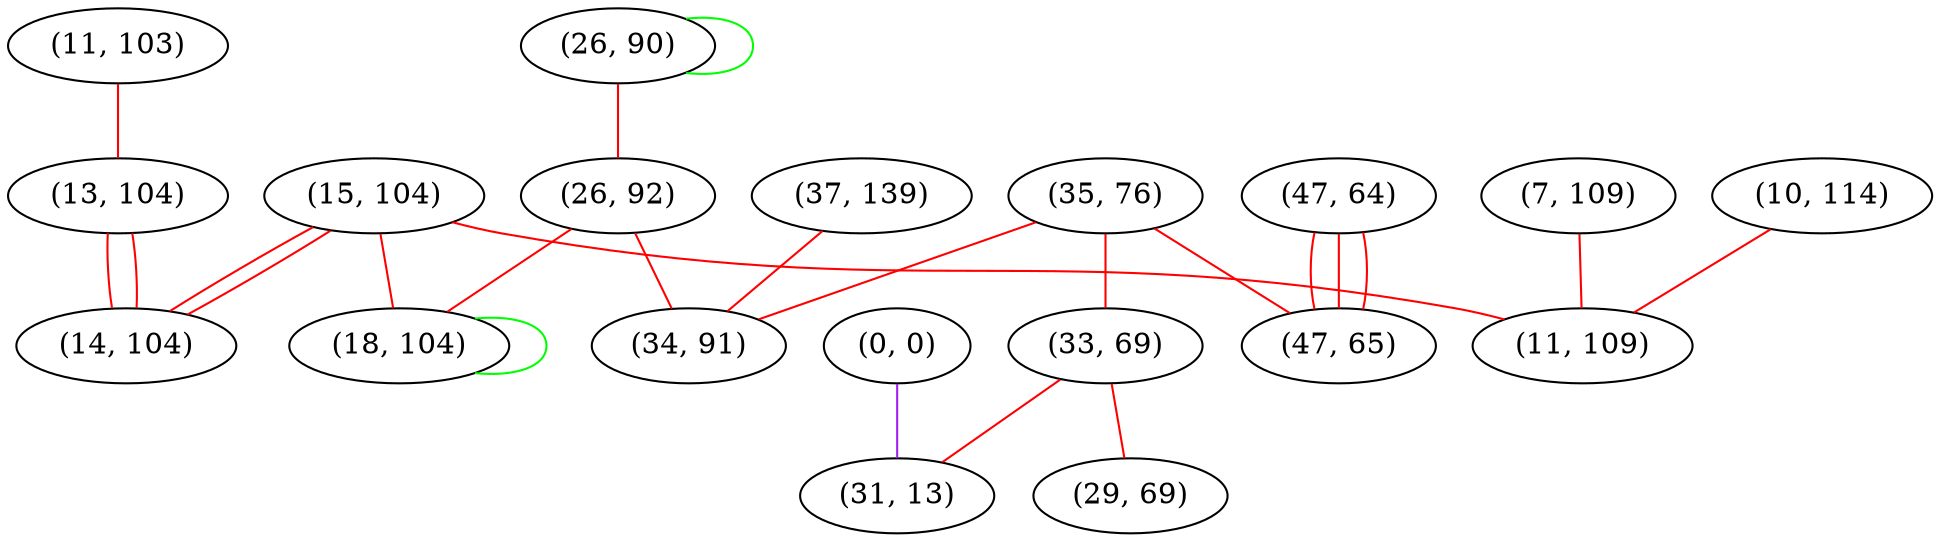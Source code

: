 graph "" {
"(11, 103)";
"(0, 0)";
"(35, 76)";
"(26, 90)";
"(7, 109)";
"(47, 64)";
"(26, 92)";
"(10, 114)";
"(33, 69)";
"(31, 13)";
"(15, 104)";
"(29, 69)";
"(13, 104)";
"(37, 139)";
"(18, 104)";
"(47, 65)";
"(34, 91)";
"(14, 104)";
"(11, 109)";
"(11, 103)" -- "(13, 104)"  [color=red, key=0, weight=1];
"(0, 0)" -- "(31, 13)"  [color=purple, key=0, weight=4];
"(35, 76)" -- "(33, 69)"  [color=red, key=0, weight=1];
"(35, 76)" -- "(34, 91)"  [color=red, key=0, weight=1];
"(35, 76)" -- "(47, 65)"  [color=red, key=0, weight=1];
"(26, 90)" -- "(26, 92)"  [color=red, key=0, weight=1];
"(26, 90)" -- "(26, 90)"  [color=green, key=0, weight=2];
"(7, 109)" -- "(11, 109)"  [color=red, key=0, weight=1];
"(47, 64)" -- "(47, 65)"  [color=red, key=0, weight=1];
"(47, 64)" -- "(47, 65)"  [color=red, key=1, weight=1];
"(47, 64)" -- "(47, 65)"  [color=red, key=2, weight=1];
"(26, 92)" -- "(18, 104)"  [color=red, key=0, weight=1];
"(26, 92)" -- "(34, 91)"  [color=red, key=0, weight=1];
"(10, 114)" -- "(11, 109)"  [color=red, key=0, weight=1];
"(33, 69)" -- "(31, 13)"  [color=red, key=0, weight=1];
"(33, 69)" -- "(29, 69)"  [color=red, key=0, weight=1];
"(15, 104)" -- "(18, 104)"  [color=red, key=0, weight=1];
"(15, 104)" -- "(14, 104)"  [color=red, key=0, weight=1];
"(15, 104)" -- "(14, 104)"  [color=red, key=1, weight=1];
"(15, 104)" -- "(11, 109)"  [color=red, key=0, weight=1];
"(13, 104)" -- "(14, 104)"  [color=red, key=0, weight=1];
"(13, 104)" -- "(14, 104)"  [color=red, key=1, weight=1];
"(37, 139)" -- "(34, 91)"  [color=red, key=0, weight=1];
"(18, 104)" -- "(18, 104)"  [color=green, key=0, weight=2];
}
